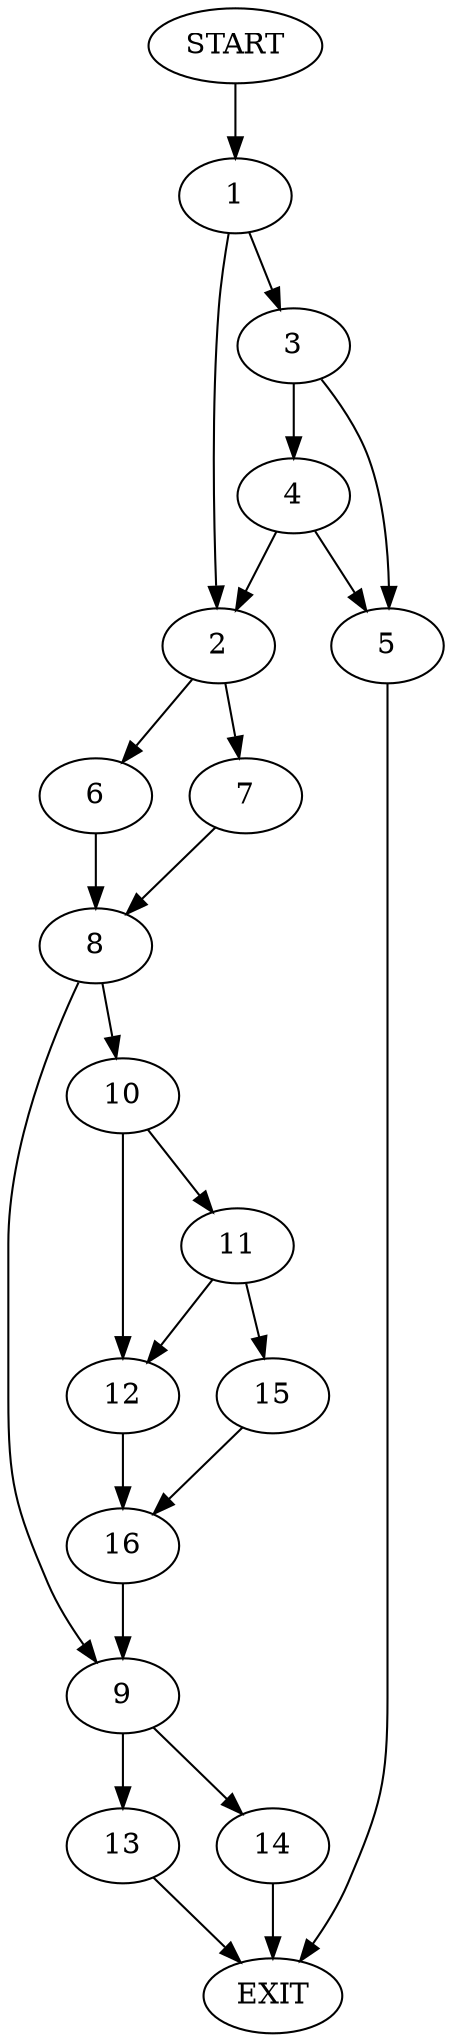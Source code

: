 digraph {
0 [label="START"]
17 [label="EXIT"]
0 -> 1
1 -> 2
1 -> 3
3 -> 4
3 -> 5
2 -> 6
2 -> 7
5 -> 17
4 -> 2
4 -> 5
6 -> 8
7 -> 8
8 -> 9
8 -> 10
10 -> 11
10 -> 12
9 -> 13
9 -> 14
11 -> 12
11 -> 15
12 -> 16
15 -> 16
16 -> 9
14 -> 17
13 -> 17
}
